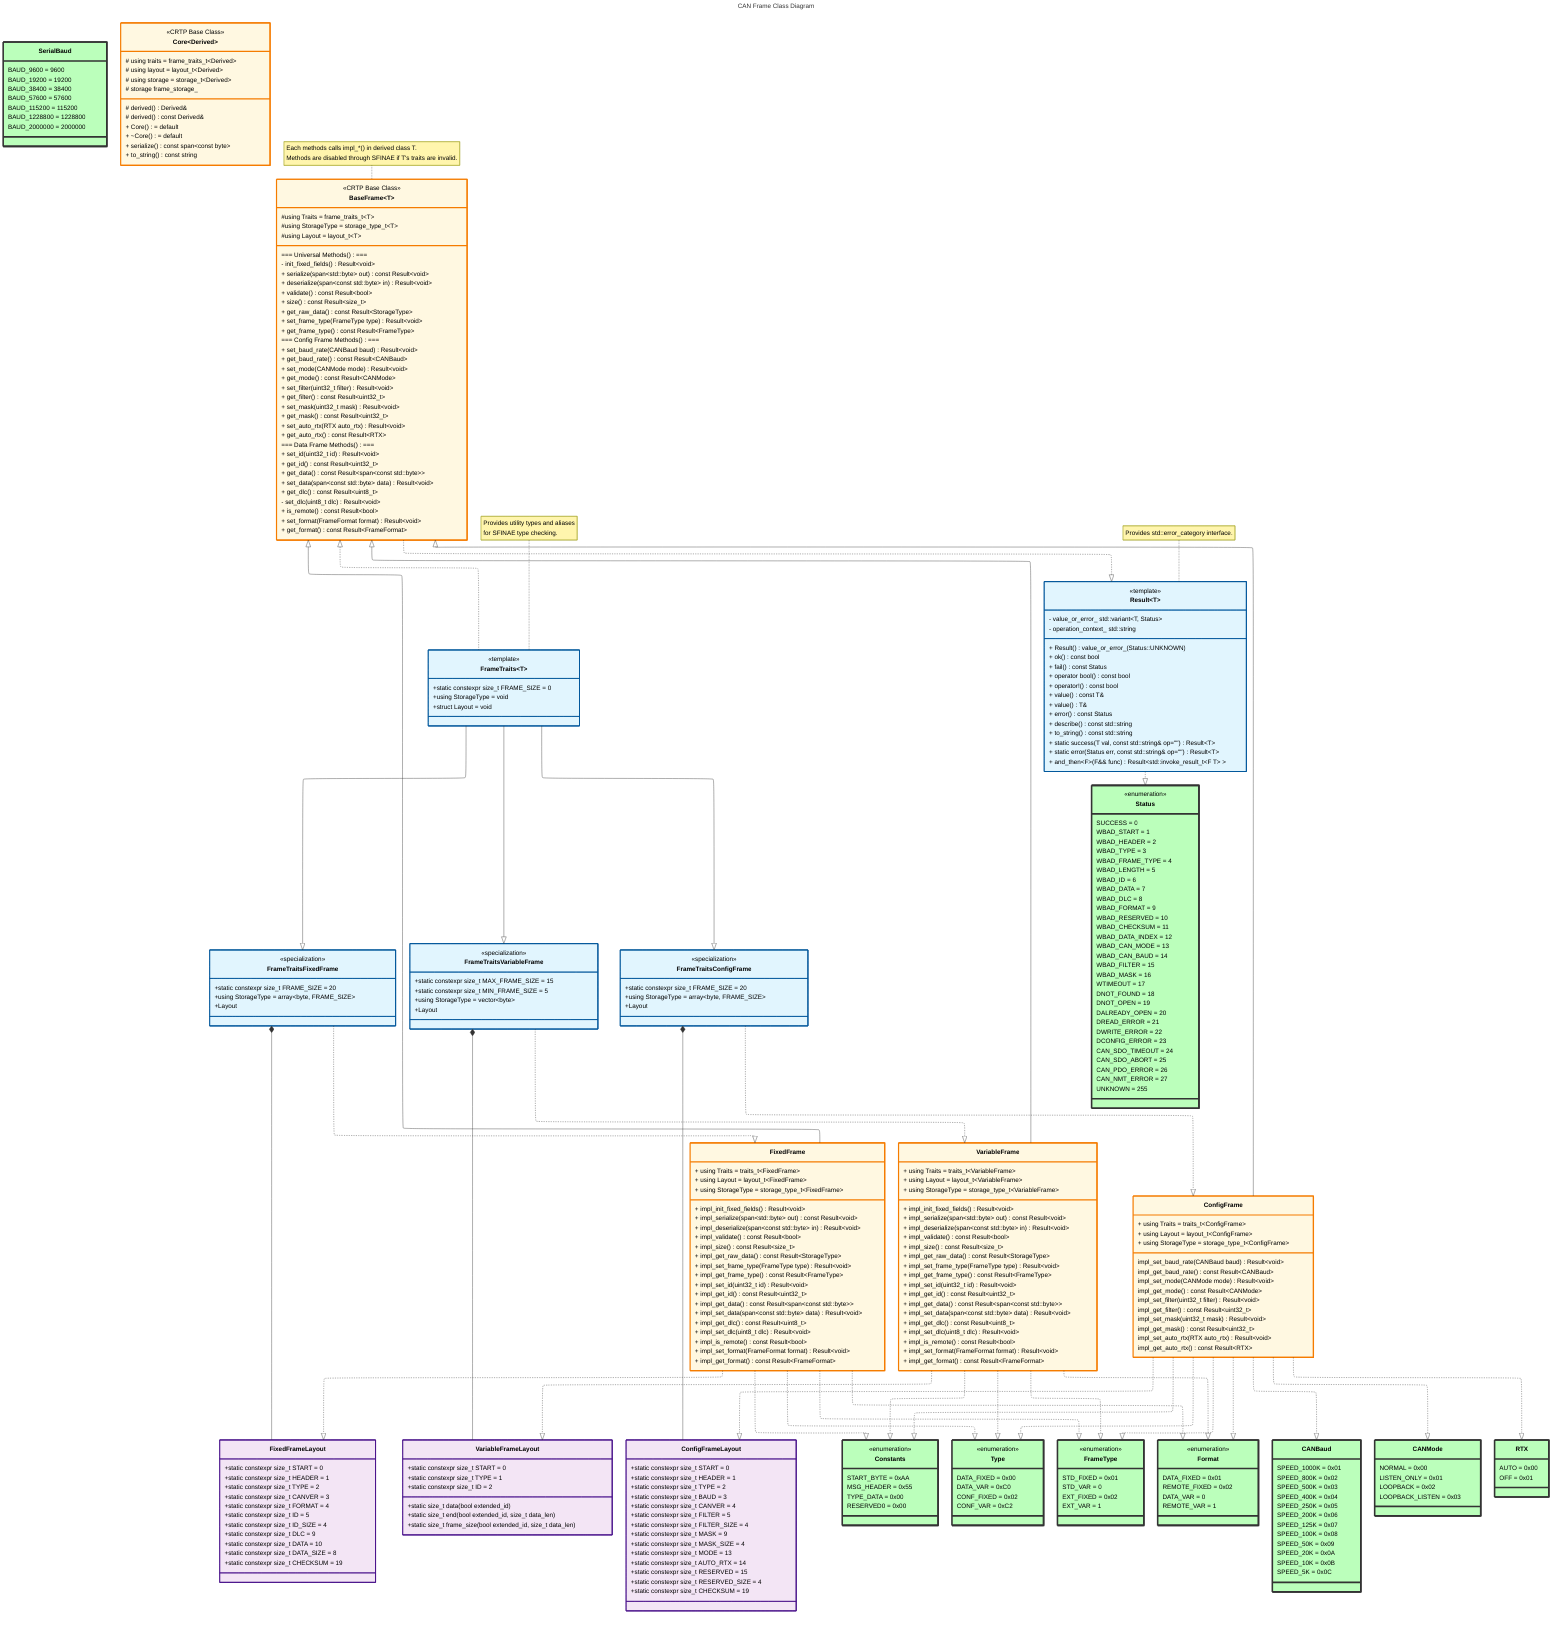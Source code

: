 ---
title: CAN Frame Class Diagram
config:
  layout: elk

---
classDiagram
        
    class FrameTraits~T~:::interfaces {
        <<template>>
        +static constexpr size_t FRAME_SIZE = 0
        +using StorageType = void
        +struct Layout = void
    }

    class FrameTraitsFixedFrame:::interfaces {
        <<specialization>>
        +static constexpr size_t FRAME_SIZE = 20
        +using StorageType = array~byte, FRAME_SIZE~
        +Layout
    }

    class FrameTraitsVariableFrame:::interfaces {
        <<specialization>>
        +static constexpr size_t MAX_FRAME_SIZE = 15
        +static constexpr size_t MIN_FRAME_SIZE = 5
        +using StorageType = vector~byte~
        +Layout
    }

    class FrameTraitsConfigFrame:::interfaces {
        <<specialization>>
        +static constexpr size_t FRAME_SIZE = 20
        +using StorageType = array~byte, FRAME_SIZE~
        +Layout
    }
    
    class FixedFrameLayout:::structs {
        +static constexpr size_t START = 0
        +static constexpr size_t HEADER = 1
        +static constexpr size_t TYPE = 2
        +static constexpr size_t CANVER = 3
        +static constexpr size_t FORMAT = 4
        +static constexpr size_t ID = 5
        +static constexpr size_t ID_SIZE = 4
        +static constexpr size_t DLC = 9
        +static constexpr size_t DATA = 10
        +static constexpr size_t DATA_SIZE = 8
        +static constexpr size_t CHECKSUM = 19
    }
    
    class VariableFrameLayout:::structs {
        +static constexpr size_t START = 0
        +static constexpr size_t TYPE = 1
        +static constexpr size_t ID = 2
        +static size_t data(bool extended_id)
        +static size_t end(bool extended_id, size_t data_len)
        +static size_t frame_size(bool extended_id, size_t data_len)
    }

    class ConfigFrameLayout:::structs {
        +static constexpr size_t START = 0
        +static constexpr size_t HEADER = 1
        +static constexpr size_t TYPE = 2
        +static constexpr size_t BAUD = 3
        +static constexpr size_t CANVER = 4
        +static constexpr size_t FILTER = 5
        +static constexpr size_t FILTER_SIZE = 4
        +static constexpr size_t MASK = 9
        +static constexpr size_t MASK_SIZE = 4
        +static constexpr size_t MODE = 13
        +static constexpr size_t AUTO_RTX = 14
        +static constexpr size_t RESERVED = 15
        +static constexpr size_t RESERVED_SIZE = 4
        +static constexpr size_t CHECKSUM = 19
    }

    class BaseFrame~T~ {
        <<CRTP Base Class>>        
        %% include type aliases
        #using Traits = frame_traits_t~T~
        #using StorageType = storage_type_t~T~
        #using Layout = layout_t~T~
        === Universal Methods() ===
        - init_fixed_fields() Result~void~
        + serialize(span~std::byte~ out) const Result~void~
        + deserialize(span~const std::byte~ in) Result~void~
        + validate() const Result~bool~
        + size() const Result~size_t~
        + get_raw_data() const Result~StorageType~
        + set_frame_type(FrameType type) Result~void~
        + get_frame_type() const Result~FrameType~
        === Config Frame Methods() ===
        + set_baud_rate(CANBaud baud) Result~void~
        + get_baud_rate() const Result~CANBaud~
        + set_mode(CANMode mode) Result~void~
        + get_mode() const Result~CANMode~
        + set_filter(uint32_t filter) Result~void~
        + get_filter() const Result~uint32_t~
        + set_mask(uint32_t mask) Result~void~
        + get_mask() const Result~uint32_t~
        + set_auto_rtx(RTX auto_rtx) Result~void~
        + get_auto_rtx() const Result~RTX~
        === Data Frame Methods() ===
        + set_id(uint32_t id) Result~void~
        + get_id() const Result~uint32_t~
        + get_data() const Result~span~const std::byte~~
        + set_data(span~const std::byte~ data) Result~void~
        + get_dlc() const Result~uint8_t~
        - set_dlc(uint8_t dlc) Result~void~
        + is_remote() const Result~bool~
        + set_format(FrameFormat format) Result~void~
        + get_format() const Result~FrameFormat~        
    
    }

    class FixedFrame:::classes {
        + using Traits = traits_t~FixedFrame~
        + using Layout = layout_t~FixedFrame~
        + using StorageType = storage_type_t~FixedFrame~
        %% Methods
        + impl_init_fixed_fields() Result~void~
        + impl_serialize(span~std::byte~ out) const Result~void~
        + impl_deserialize(span~const std::byte~ in) Result~void~
        + impl_validate() const Result~bool~
        + impl_size() const Result~size_t~
        + impl_get_raw_data() const Result~StorageType~
        + impl_set_frame_type(FrameType type) Result~void~
        + impl_get_frame_type() const Result~FrameType~
        + impl_set_id(uint32_t id) Result~void~
        + impl_get_id() const Result~uint32_t~
        + impl_get_data() const Result~span~const std::byte~~
        + impl_set_data(span~const std::byte~ data) Result~void~
        + impl_get_dlc() const Result~uint8_t~
        + impl_set_dlc(uint8_t dlc) Result~void~
        + impl_is_remote() const Result~bool~
        + impl_set_format(FrameFormat format) Result~void~
        + impl_get_format() const Result~FrameFormat~
    }
    
    class VariableFrame:::classes {
        + using Traits = traits_t~VariableFrame~
        + using Layout = layout_t~VariableFrame~
        + using StorageType = storage_type_t~VariableFrame~
        + impl_init_fixed_fields() Result~void~
        + impl_serialize(span~std::byte~ out) const Result~void~
        + impl_deserialize(span~const std::byte~ in) Result~void~
        + impl_validate() const Result~bool~
        + impl_size() const Result~size_t~
        + impl_get_raw_data() const Result~StorageType~
        + impl_set_frame_type(FrameType type) Result~void~
        + impl_get_frame_type() const Result~FrameType~
        + impl_set_id(uint32_t id) Result~void~
        + impl_get_id() const Result~uint32_t~
        + impl_get_data() const Result~span~const std::byte~~
        + impl_set_data(span~const std::byte~ data) Result~void~
        + impl_get_dlc() const Result~uint8_t~
        + impl_set_dlc(uint8_t dlc) Result~void~
        + impl_is_remote() const Result~bool~
        + impl_set_format(FrameFormat format) Result~void~
        + impl_get_format() const Result~FrameFormat~        
    }
    
    class ConfigFrame:::classes {
        + using Traits = traits_t~ConfigFrame~
        + using Layout = layout_t~ConfigFrame~
        + using StorageType = storage_type_t~ConfigFrame~

        impl_set_baud_rate(CANBaud baud) Result~void~
        impl_get_baud_rate() const Result~CANBaud~
        impl_set_mode(CANMode mode) Result~void~
        impl_get_mode() const Result~CANMode~
        impl_set_filter(uint32_t filter) Result~void~
        impl_get_filter() const Result~uint32_t~
        impl_set_mask(uint32_t mask) Result~void~
        impl_get_mask() const Result~uint32_t~
        impl_set_auto_rtx(RTX auto_rtx) Result~void~
        impl_get_auto_rtx() const Result~RTX~

    }
    
    class Result~T~ {
        <<template>>
        - value_or_error_ std::variant~T, Status~
        - operation_context_ std::string
        + Result() : value_or_error_(Status::UNKNOWN)
        + ok() const bool
        + fail() const Status
        + operator bool() const bool
        + operator!() const bool
        + value() const T&
        + value() T&
        + error() const Status
        + describe() const std::string
        + to_string() const std::string
        + static success(T val, const std::string& op="") Result~T~
        + static error(Status err, const std::string& op="") Result~T~
        + and_then~F~(F&& func) Result~std::invoke_result_t~F T~ ~
    }

    class Status:::enums {
        <<enumeration>>
        SUCCESS = 0
        WBAD_START = 1
        WBAD_HEADER = 2
        WBAD_TYPE = 3
        WBAD_FRAME_TYPE = 4
        WBAD_LENGTH = 5
        WBAD_ID = 6
        WBAD_DATA = 7
        WBAD_DLC = 8
        WBAD_FORMAT = 9
        WBAD_RESERVED = 10
        WBAD_CHECKSUM = 11
        WBAD_DATA_INDEX = 12
        WBAD_CAN_MODE = 13
        WBAD_CAN_BAUD = 14
        WBAD_FILTER = 15
        WBAD_MASK = 16
        WTIMEOUT = 17
        DNOT_FOUND = 18
        DNOT_OPEN = 19
        DALREADY_OPEN = 20
        DREAD_ERROR = 21
        DWRITE_ERROR = 22
        DCONFIG_ERROR = 23
        CAN_SDO_TIMEOUT = 24
        CAN_SDO_ABORT = 25
        CAN_PDO_ERROR = 26
        CAN_NMT_ERROR = 27
        UNKNOWN = 255

    }

    class Constants:::enums {
        <<enumeration>>
        START_BYTE = 0xAA
        MSG_HEADER = 0x55
        TYPE_DATA = 0x00
        RESERVED0 = 0x00
    }

    class Type:::enums {
        <<enumeration>>
        DATA_FIXED = 0x00
        DATA_VAR = 0xC0
        CONF_FIXED = 0x02
        CONF_VAR = 0xC2
    }
    class FrameType:::enums {
        <<enumeration>>
        STD_FIXED = 0x01
        STD_VAR = 0
        EXT_FIXED = 0x02
        EXT_VAR = 1
    }
    class Format:::enums {
        <<enumeration>>
        DATA_FIXED = 0x01
        REMOTE_FIXED = 0x02
        DATA_VAR = 0
        REMOTE_VAR = 1
    }
    class CANBaud :::enums {
        SPEED_1000K = 0x01
        SPEED_800K = 0x02
        SPEED_500K = 0x03
        SPEED_400K = 0x04
        SPEED_250K = 0x05
        SPEED_200K = 0x06
        SPEED_125K = 0x07
        SPEED_100K = 0x08
        SPEED_50K = 0x09
        SPEED_20K = 0x0A
        SPEED_10K = 0x0B
        SPEED_5K = 0x0C
    }
    class SerialBaud:::enums {
        BAUD_9600 = 9600
        BAUD_19200 = 19200
        BAUD_38400 = 38400
        BAUD_57600 = 57600
        BAUD_115200 = 115200
        BAUD_1228800 = 1228800
        BAUD_2000000 = 2000000
    }
    class CANMode:::enums {
        NORMAL = 0x00
        LISTEN_ONLY = 0x01
        LOOPBACK = 0x02
        LOOPBACK_LISTEN = 0x03
    }
    class RTX:::enums {
        AUTO = 0x00
        OFF = 0x01
    }

    
    %% Relationships
    FrameTraits~T~ --|> FrameTraitsFixedFrame 
    FrameTraits~T~ --|> FrameTraitsVariableFrame
    FrameTraits~T~ --|> FrameTraitsConfigFrame

    FrameTraitsFixedFrame *-- FixedFrameLayout 
    FrameTraitsVariableFrame *-- VariableFrameLayout 
    FrameTraitsConfigFrame *-- ConfigFrameLayout 
    
    FrameTraitsFixedFrame ..|> FixedFrame 
    FrameTraitsVariableFrame ..|> VariableFrame 
    FrameTraitsConfigFrame ..|> ConfigFrame 
    
    BaseFrame~T~ <|.. FrameTraits
    BaseFrame~T~ <|-- FixedFrame
    BaseFrame~T~ <|-- VariableFrame
    BaseFrame~T~ <|-- ConfigFrame
    
    BaseFrame~T~ ..|> Result~T~
    Result~T~ ..|> Status
    FixedFrame ..|> FixedFrameLayout
    VariableFrame ..|> VariableFrameLayout
    ConfigFrame ..|> ConfigFrameLayout
    FixedFrame ..|> Constants
    VariableFrame ..|> Constants
    ConfigFrame ..|> Constants
    FixedFrame ..|> Type
    VariableFrame ..|> Type
    ConfigFrame ..|> Type
    FixedFrame ..|> FrameType
    VariableFrame ..|> FrameType
    ConfigFrame ..|> FrameType
    FixedFrame ..|> Format
    VariableFrame ..|> Format
    ConfigFrame ..|> Format
    ConfigFrame ..|> CANBaud
    ConfigFrame ..|> CANMode
    ConfigFrame ..|> RTX


   %% Style classes
    classDef classes fill:#fff8e1,stroke:#f57c00,stroke-width:3px,color:#000
    classDef interfaces fill:#e1f5fe,stroke:#01579b,stroke-width:2px,color:#000;
    classDef enums fill:#bfb,stroke:#333,stroke-width:4px,color:#000;
    classDef structs fill:#f3e5f5,stroke:#4a148c,stroke-width:2px,color:#000
    %% Manually apply styles to generic classes
    style BaseFrame fill:#fff8e1,stroke:#f57c00,stroke-width:3px,color:#000
    style FrameTraits fill:#e1f5fe,stroke:#01579b,stroke-width:2px,color:#000
    style Result fill:#e1f5fe,stroke:#01579b,stroke-width:2px,color:#000
    %% Notes
    note for FrameTraits "Provides utility types and aliases
    for SFINAE type checking."
    note for BaseFrame "Each methods calls impl_*() in derived class T.
    Methods are disabled through SFINAE if T's traits are invalid."
    note for Result "Provides std::error_category interface."


    class Core~Derived~ {
        <<CRTP Base Class>>
        # using traits = frame_traits_t~Derived~
        # using layout = layout_t~Derived~
        # using storage = storage_t~Derived~
        # storage frame_storage_
        # derived() Derived&
        # derived() const Derived&
        + Core() = default
        + ~Core() = default
        + serialize() const span~const byte~
        + to_string() const string
    }
    style Core fill:#fff8e1,stroke:#f57c00,stroke-width:3px,color:#000